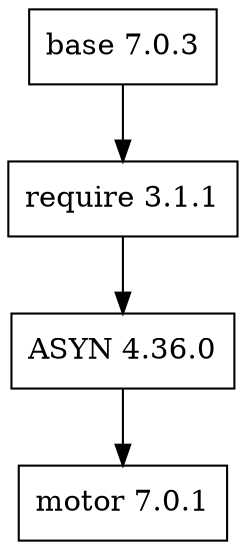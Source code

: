 digraph motor {
node [shape=record];
base [label="base 7.0.3"]
require [label="require 3.1.1"]
ASYN [label="ASYN 4.36.0"]
motor [label="motor 7.0.1"]
base -> require -> { ASYN } ->  {  motor  } 
} 

